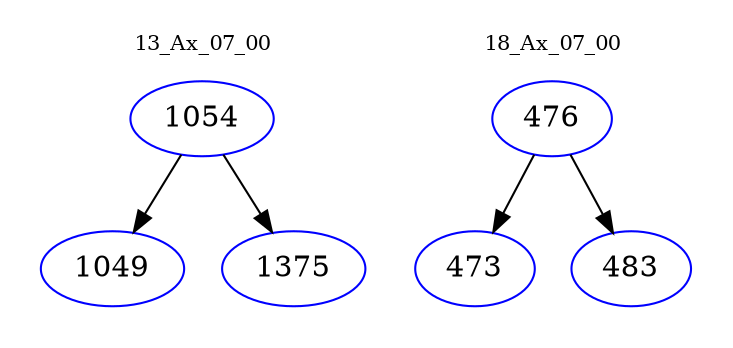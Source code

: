 digraph{
subgraph cluster_0 {
color = white
label = "13_Ax_07_00";
fontsize=10;
T0_1054 [label="1054", color="blue"]
T0_1054 -> T0_1049 [color="black"]
T0_1049 [label="1049", color="blue"]
T0_1054 -> T0_1375 [color="black"]
T0_1375 [label="1375", color="blue"]
}
subgraph cluster_1 {
color = white
label = "18_Ax_07_00";
fontsize=10;
T1_476 [label="476", color="blue"]
T1_476 -> T1_473 [color="black"]
T1_473 [label="473", color="blue"]
T1_476 -> T1_483 [color="black"]
T1_483 [label="483", color="blue"]
}
}
